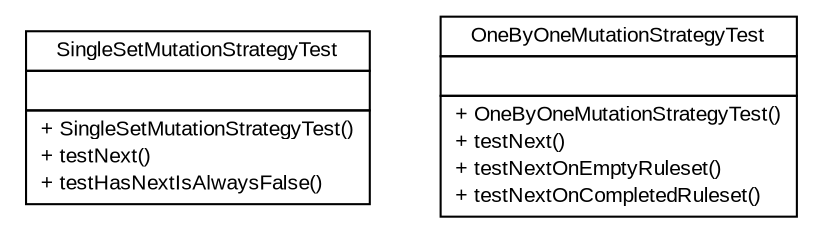 #!/usr/local/bin/dot
#
# Class diagram 
# Generated by UMLGraph version R5_6 (http://www.umlgraph.org/)
#

digraph G {
	edge [fontname="arial",fontsize=10,labelfontname="arial",labelfontsize=10];
	node [fontname="arial",fontsize=10,shape=plaintext];
	nodesep=0.25;
	ranksep=0.5;
	// com.github.mkolisnyk.muto.generator.strategies.SingleSetMutationStrategyTest
	c75 [label=<<table title="com.github.mkolisnyk.muto.generator.strategies.SingleSetMutationStrategyTest" border="0" cellborder="1" cellspacing="0" cellpadding="2" port="p" href="./SingleSetMutationStrategyTest.html">
		<tr><td><table border="0" cellspacing="0" cellpadding="1">
<tr><td align="center" balign="center"> SingleSetMutationStrategyTest </td></tr>
		</table></td></tr>
		<tr><td><table border="0" cellspacing="0" cellpadding="1">
<tr><td align="left" balign="left">  </td></tr>
		</table></td></tr>
		<tr><td><table border="0" cellspacing="0" cellpadding="1">
<tr><td align="left" balign="left"> + SingleSetMutationStrategyTest() </td></tr>
<tr><td align="left" balign="left"> + testNext() </td></tr>
<tr><td align="left" balign="left"> + testHasNextIsAlwaysFalse() </td></tr>
		</table></td></tr>
		</table>>, URL="./SingleSetMutationStrategyTest.html", fontname="arial", fontcolor="black", fontsize=10.0];
	// com.github.mkolisnyk.muto.generator.strategies.OneByOneMutationStrategyTest
	c76 [label=<<table title="com.github.mkolisnyk.muto.generator.strategies.OneByOneMutationStrategyTest" border="0" cellborder="1" cellspacing="0" cellpadding="2" port="p" href="./OneByOneMutationStrategyTest.html">
		<tr><td><table border="0" cellspacing="0" cellpadding="1">
<tr><td align="center" balign="center"> OneByOneMutationStrategyTest </td></tr>
		</table></td></tr>
		<tr><td><table border="0" cellspacing="0" cellpadding="1">
<tr><td align="left" balign="left">  </td></tr>
		</table></td></tr>
		<tr><td><table border="0" cellspacing="0" cellpadding="1">
<tr><td align="left" balign="left"> + OneByOneMutationStrategyTest() </td></tr>
<tr><td align="left" balign="left"> + testNext() </td></tr>
<tr><td align="left" balign="left"> + testNextOnEmptyRuleset() </td></tr>
<tr><td align="left" balign="left"> + testNextOnCompletedRuleset() </td></tr>
		</table></td></tr>
		</table>>, URL="./OneByOneMutationStrategyTest.html", fontname="arial", fontcolor="black", fontsize=10.0];
}


